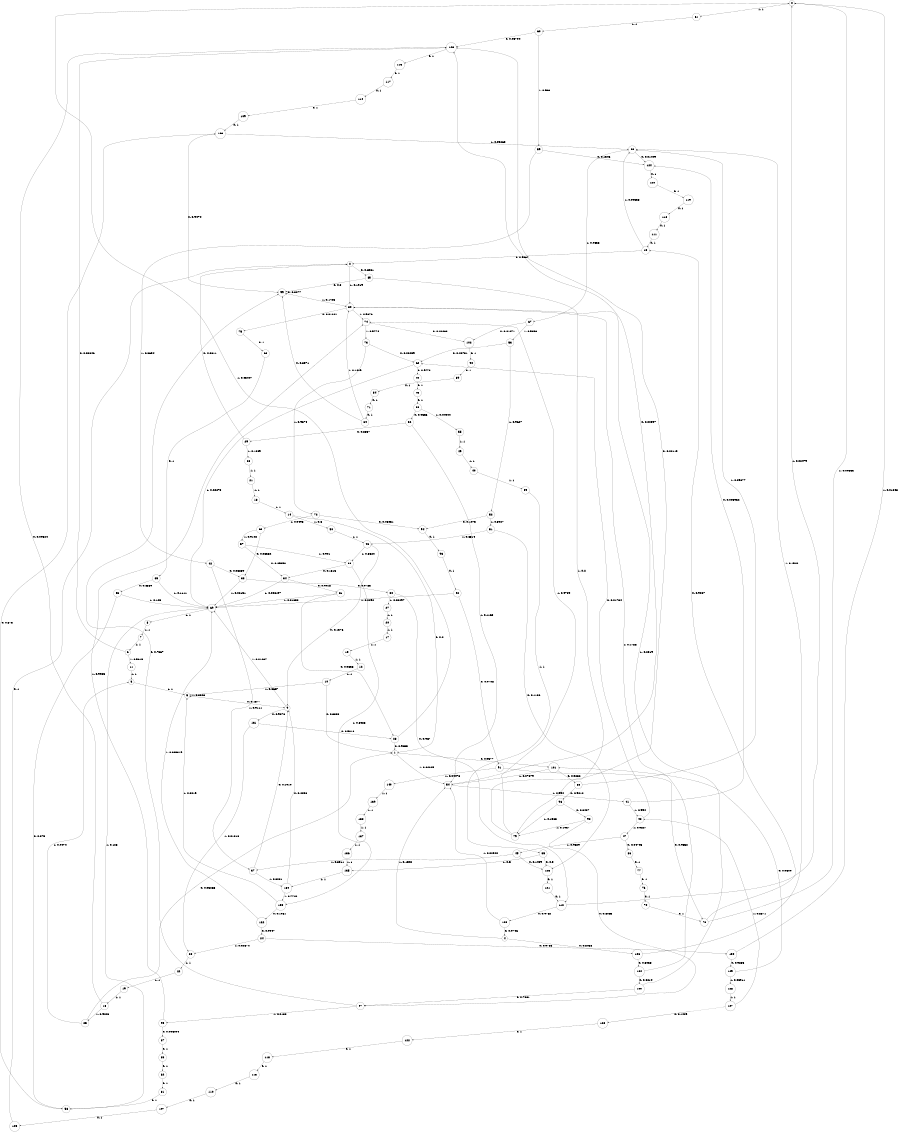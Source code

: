 digraph "ch2_face_grouped_diff_L16" {
size = "6,8.5";
ratio = "fill";
node [shape = circle];
node [fontsize = 24];
edge [fontsize = 24];
0 -> 61 [label = "1: 1        "];
1 -> 101 [label = "0: 0.9577   "];
1 -> 54 [label = "1: 0.04229  "];
2 -> 85 [label = "0: 0.8081   "];
2 -> 80 [label = "1: 0.1919   "];
3 -> 5 [label = "1: 1        "];
4 -> 106 [label = "0: 0.8458   "];
4 -> 54 [label = "1: 0.1542   "];
5 -> 9 [label = "0: 0.1677   "];
5 -> 5 [label = "1: 0.8323   "];
6 -> 123 [label = "0: 0.03846  "];
6 -> 11 [label = "1: 0.9615   "];
7 -> 6 [label = "1: 1        "];
8 -> 7 [label = "1: 1        "];
9 -> 131 [label = "0: 0.9876   "];
9 -> 69 [label = "1: 0.01237  "];
10 -> 1 [label = "0: 0.3333   "];
10 -> 5 [label = "1: 0.6667   "];
11 -> 3 [label = "1: 1        "];
12 -> 10 [label = "1: 1        "];
13 -> 2 [label = "0: 0.9067   "];
13 -> 68 [label = "1: 0.09333  "];
14 -> 1 [label = "0: 0.2      "];
14 -> 50 [label = "1: 0.8      "];
15 -> 12 [label = "1: 1        "];
16 -> 123 [label = "0: 0.09524  "];
16 -> 25 [label = "1: 0.9048   "];
17 -> 15 [label = "1: 1        "];
18 -> 14 [label = "1: 1        "];
19 -> 16 [label = "1: 1        "];
20 -> 17 [label = "1: 1        "];
21 -> 18 [label = "1: 1        "];
22 -> 19 [label = "1: 1        "];
23 -> 1 [label = "0: 0.9655   "];
23 -> 0 [label = "1: 0.03447  "];
24 -> 130 [label = "0: 0.9733   "];
24 -> 28 [label = "1: 0.02674  "];
25 -> 1 [label = "0: 0.05263  "];
25 -> 3 [label = "1: 0.9474   "];
26 -> 21 [label = "1: 1        "];
27 -> 20 [label = "1: 1        "];
28 -> 22 [label = "1: 1        "];
29 -> 2 [label = "0: 0.8611   "];
29 -> 26 [label = "1: 0.1389   "];
30 -> 112 [label = "0: 0.967    "];
30 -> 27 [label = "1: 0.03297  "];
31 -> 23 [label = "0: 0.9835   "];
31 -> 69 [label = "1: 0.01653  "];
32 -> 29 [label = "0: 0.8837   "];
32 -> 54 [label = "1: 0.1163   "];
33 -> 30 [label = "0: 0.9785   "];
33 -> 69 [label = "1: 0.02151  "];
34 -> 31 [label = "0: 0.9918   "];
34 -> 69 [label = "1: 0.008197  "];
35 -> 125 [label = "0: 0.5      "];
35 -> 135 [label = "1: 0.5      "];
36 -> 32 [label = "0: 0.9556   "];
36 -> 55 [label = "1: 0.04444  "];
37 -> 9 [label = "0: 0.1919   "];
37 -> 134 [label = "1: 0.8081   "];
38 -> 34 [label = "0: 0.1515   "];
38 -> 133 [label = "1: 0.8485   "];
39 -> 35 [label = "1: 1        "];
40 -> 39 [label = "1: 1        "];
41 -> 124 [label = "0: 0.005952  "];
41 -> 48 [label = "1: 0.994    "];
42 -> 33 [label = "0: 0.08889  "];
42 -> 37 [label = "1: 0.9111   "];
43 -> 36 [label = "0: 1        "];
44 -> 43 [label = "0: 1        "];
45 -> 125 [label = "0: 0.1489   "];
45 -> 37 [label = "1: 0.8511   "];
46 -> 9 [label = "0: 0.1376   "];
46 -> 38 [label = "1: 0.8624   "];
47 -> 86 [label = "0: 0.04706  "];
47 -> 45 [label = "1: 0.9529   "];
48 -> 62 [label = "0: 0.01734  "];
48 -> 47 [label = "1: 0.9827   "];
49 -> 40 [label = "1: 1        "];
50 -> 46 [label = "1: 1        "];
51 -> 125 [label = "0: 0.1186   "];
51 -> 46 [label = "1: 0.8814   "];
52 -> 94 [label = "0: 0.1073   "];
52 -> 51 [label = "1: 0.8927   "];
53 -> 62 [label = "0: 0.03731  "];
53 -> 52 [label = "1: 0.9627   "];
54 -> 123 [label = "0: 0.00597  "];
54 -> 41 [label = "1: 0.994    "];
55 -> 49 [label = "1: 1        "];
56 -> 58 [label = "0: 0.875    "];
56 -> 69 [label = "1: 0.125    "];
57 -> 34 [label = "0: 0.09898  "];
57 -> 38 [label = "1: 0.901    "];
58 -> 103 [label = "0: 0.875    "];
58 -> 69 [label = "1: 0.125    "];
59 -> 124 [label = "0: 0.1346   "];
59 -> 42 [label = "1: 0.8654   "];
60 -> 123 [label = "0: 0.03704  "];
60 -> 59 [label = "1: 0.963    "];
61 -> 60 [label = "1: 1        "];
62 -> 44 [label = "0: 0.9773   "];
62 -> 69 [label = "1: 0.02273  "];
63 -> 33 [label = "0: 0.08582  "];
63 -> 57 [label = "1: 0.9142   "];
64 -> 99 [label = "0: 0.8571   "];
64 -> 80 [label = "1: 0.1429   "];
65 -> 56 [label = "0: 0.8889   "];
65 -> 69 [label = "1: 0.1111   "];
66 -> 65 [label = "0: 1        "];
67 -> 102 [label = "0: 0.01471  "];
67 -> 53 [label = "1: 0.9853   "];
68 -> 124 [label = "0: 0.01449  "];
68 -> 67 [label = "1: 0.9855   "];
69 -> 8 [label = "1: 1        "];
70 -> 78 [label = "0: 1        "];
71 -> 64 [label = "0: 1        "];
72 -> 94 [label = "0: 0.05051  "];
72 -> 63 [label = "1: 0.9495   "];
73 -> 62 [label = "0: 0.03259  "];
73 -> 72 [label = "1: 0.9674   "];
74 -> 102 [label = "0: 0.02263  "];
74 -> 73 [label = "1: 0.9774   "];
75 -> 66 [label = "0: 1        "];
76 -> 70 [label = "0: 1        "];
77 -> 76 [label = "0: 1        "];
78 -> 13 [label = "0: 0.9067   "];
78 -> 0 [label = "1: 0.09333  "];
79 -> 123 [label = "0: 0.02115  "];
79 -> 74 [label = "1: 0.9789   "];
80 -> 75 [label = "0: 0.01241  "];
80 -> 74 [label = "1: 0.9876   "];
81 -> 58 [label = "0: 1        "];
82 -> 81 [label = "0: 1        "];
83 -> 82 [label = "0: 1        "];
84 -> 71 [label = "0: 1        "];
85 -> 99 [label = "0: 0.8      "];
85 -> 79 [label = "1: 0.2      "];
86 -> 77 [label = "0: 1        "];
87 -> 83 [label = "0: 1        "];
88 -> 96 [label = "0: 0.9012   "];
88 -> 68 [label = "1: 0.09877  "];
89 -> 84 [label = "0: 1        "];
90 -> 89 [label = "0: 1        "];
91 -> 78 [label = "0: 0.9552   "];
91 -> 140 [label = "1: 0.04478  "];
92 -> 91 [label = "0: 0.9708   "];
92 -> 69 [label = "1: 0.0292   "];
93 -> 92 [label = "0: 1        "];
94 -> 93 [label = "0: 1        "];
95 -> 87 [label = "0: 0.006494  "];
95 -> 74 [label = "1: 0.9935   "];
96 -> 98 [label = "0: 0.8437   "];
96 -> 79 [label = "1: 0.1563   "];
97 -> 99 [label = "0: 0.7867   "];
97 -> 95 [label = "1: 0.2133   "];
98 -> 97 [label = "0: 0.8063   "];
98 -> 79 [label = "1: 0.1937   "];
99 -> 99 [label = "0: 0.8277   "];
99 -> 80 [label = "1: 0.1723   "];
100 -> 97 [label = "0: 0.7681   "];
100 -> 80 [label = "1: 0.2319   "];
101 -> 88 [label = "0: 0.9232   "];
101 -> 54 [label = "1: 0.07679  "];
102 -> 90 [label = "0: 1        "];
103 -> 99 [label = "0: 0.9474   "];
103 -> 68 [label = "1: 0.05263  "];
104 -> 100 [label = "0: 0.8214   "];
104 -> 80 [label = "1: 0.1786   "];
105 -> 2 [label = "0: 1        "];
106 -> 104 [label = "0: 0.8058   "];
106 -> 68 [label = "1: 0.1942   "];
107 -> 105 [label = "0: 1        "];
108 -> 4 [label = "0: 0.9746   "];
108 -> 54 [label = "1: 0.02542  "];
109 -> 103 [label = "0: 1        "];
110 -> 107 [label = "0: 1        "];
111 -> 13 [label = "0: 1        "];
112 -> 108 [label = "0: 0.9752   "];
112 -> 0 [label = "1: 0.02479  "];
113 -> 117 [label = "0: 1        "];
114 -> 109 [label = "0: 1        "];
115 -> 110 [label = "0: 1        "];
116 -> 111 [label = "0: 1        "];
117 -> 114 [label = "0: 1        "];
118 -> 115 [label = "0: 1        "];
119 -> 116 [label = "0: 1        "];
120 -> 119 [label = "0: 1        "];
121 -> 112 [label = "0: 1        "];
122 -> 118 [label = "0: 1        "];
123 -> 113 [label = "0: 1        "];
124 -> 120 [label = "0: 1        "];
125 -> 121 [label = "0: 1        "];
126 -> 122 [label = "0: 1        "];
127 -> 126 [label = "0: 0.1429   "];
127 -> 48 [label = "1: 0.8571   "];
128 -> 127 [label = "1: 1        "];
129 -> 101 [label = "0: 0.9609   "];
129 -> 128 [label = "1: 0.03911  "];
130 -> 129 [label = "0: 0.9835   "];
130 -> 0 [label = "1: 0.01648  "];
131 -> 23 [label = "0: 0.9818   "];
131 -> 28 [label = "1: 0.01818  "];
132 -> 24 [label = "0: 0.9947   "];
132 -> 69 [label = "1: 0.005319  "];
133 -> 132 [label = "0: 0.1981   "];
133 -> 5 [label = "1: 0.8019   "];
134 -> 9 [label = "0: 0.2258   "];
134 -> 133 [label = "1: 0.7742   "];
135 -> 134 [label = "1: 1        "];
136 -> 135 [label = "1: 1        "];
137 -> 136 [label = "1: 1        "];
138 -> 137 [label = "1: 1        "];
139 -> 138 [label = "1: 1        "];
140 -> 139 [label = "1: 1        "];
}